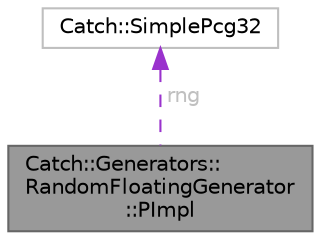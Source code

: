 digraph "Catch::Generators::RandomFloatingGenerator::PImpl"
{
 // LATEX_PDF_SIZE
  bgcolor="transparent";
  edge [fontname=Helvetica,fontsize=10,labelfontname=Helvetica,labelfontsize=10];
  node [fontname=Helvetica,fontsize=10,shape=box,height=0.2,width=0.4];
  Node1 [id="Node000001",label="Catch::Generators::\lRandomFloatingGenerator\l::PImpl",height=0.2,width=0.4,color="gray40", fillcolor="grey60", style="filled", fontcolor="black",tooltip=" "];
  Node2 -> Node1 [id="edge1_Node000001_Node000002",dir="back",color="darkorchid3",style="dashed",tooltip=" ",label=" rng",fontcolor="grey" ];
  Node2 [id="Node000002",label="Catch::SimplePcg32",height=0.2,width=0.4,color="grey75", fillcolor="white", style="filled",URL="$classCatch_1_1SimplePcg32.html",tooltip=" "];
}
